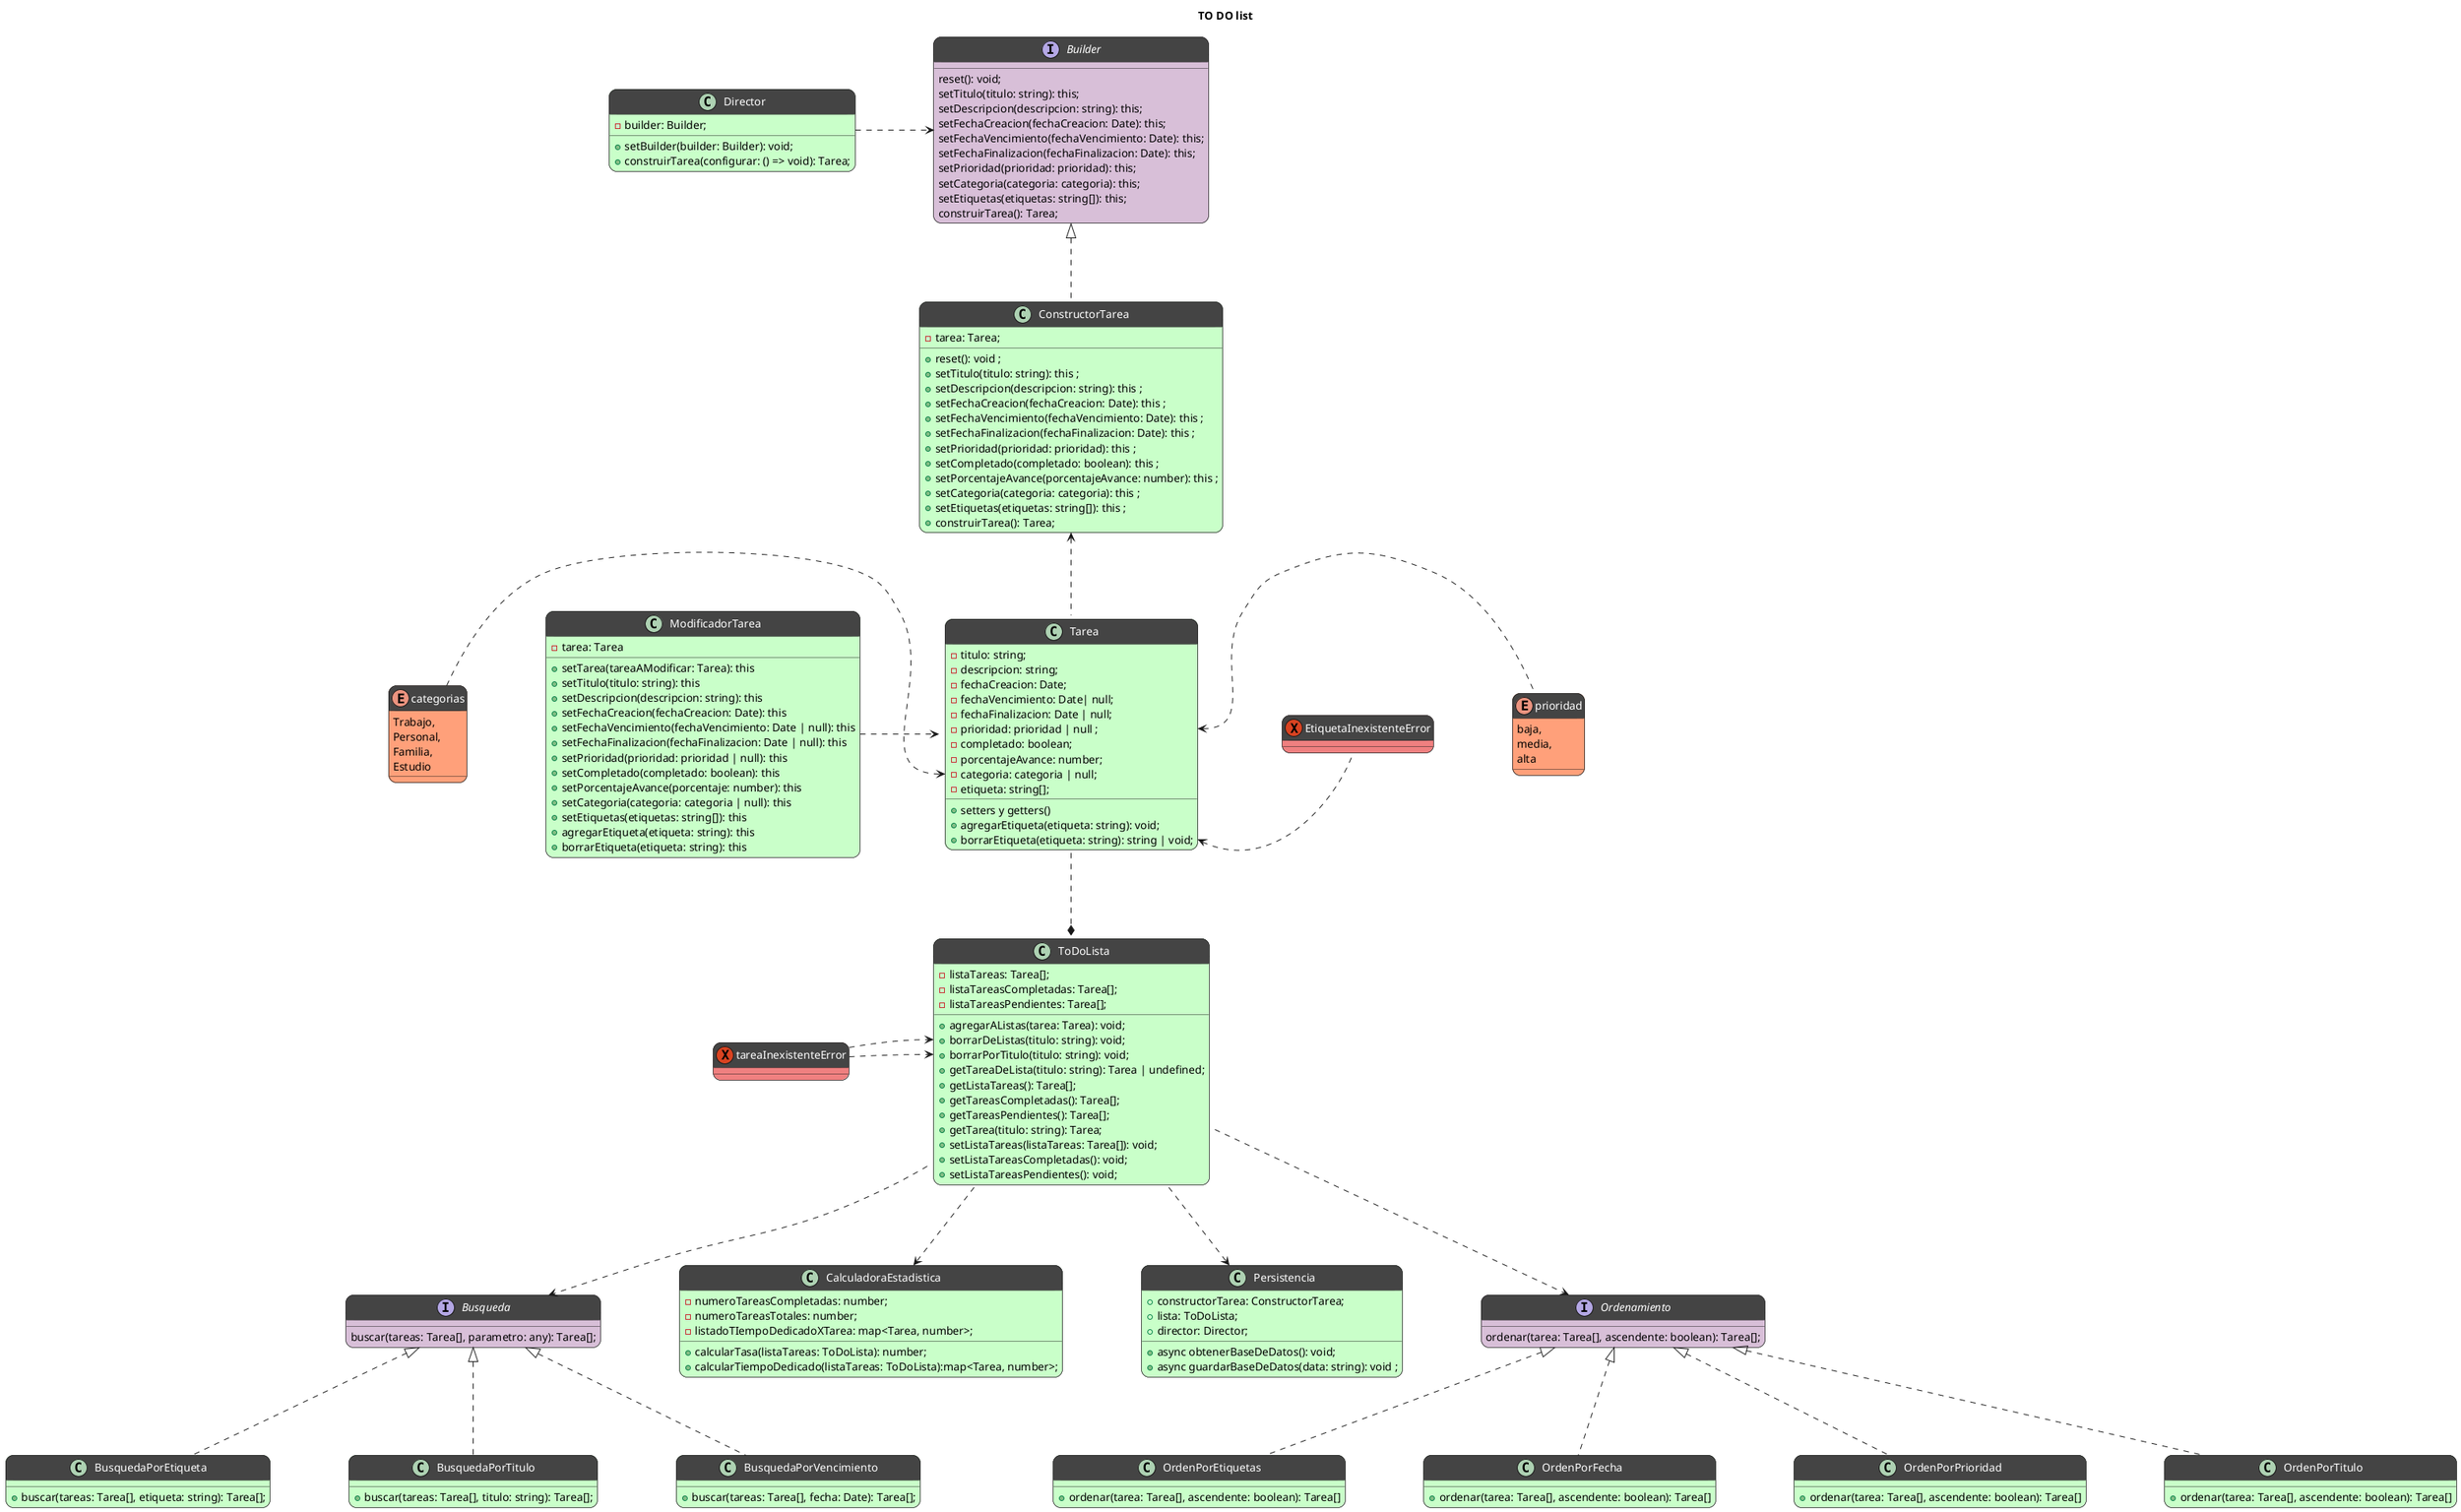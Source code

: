 @startuml diagrama clases
title TO DO list

interface Builder #Thistle;header:444 {
    reset(): void;
    setTitulo(titulo: string): this;
    setDescripcion(descripcion: string): this;
    setFechaCreacion(fechaCreacion: Date): this;
    setFechaVencimiento(fechaVencimiento: Date): this;
    setFechaFinalizacion(fechaFinalizacion: Date): this;
    setPrioridad(prioridad: prioridad): this;
    setCategoria(categoria: categoria): this;
    setEtiquetas(etiquetas: string[]): this;
    construirTarea(): Tarea;
}

class Tarea #TECHNOLOGY;header:444{
    - titulo: string;
    - descripcion: string;
    - fechaCreacion: Date;
    - fechaVencimiento: Date| null;
    - fechaFinalizacion: Date | null;
    - prioridad: prioridad | null ;
    - completado: boolean;
    - porcentajeAvance: number;
    - categoria: categoria | null;
    - etiqueta: string[];
    + setters y getters()
    + agregarEtiqueta(etiqueta: string): void;
    + borrarEtiqueta(etiqueta: string): string | void;
}

class ConstructorTarea #TECHNOLOGY;header:444 implements Builder {
    - tarea: Tarea;
    +reset(): void ;
    +setTitulo(titulo: string): this ;
    +setDescripcion(descripcion: string): this ;
    +setFechaCreacion(fechaCreacion: Date): this ;
    +setFechaVencimiento(fechaVencimiento: Date): this ;
    +setFechaFinalizacion(fechaFinalizacion: Date): this ;
    +setPrioridad(prioridad: prioridad): this ;
    +setCompletado(completado: boolean): this ;
    +setPorcentajeAvance(porcentajeAvance: number): this ;
    +setCategoria(categoria: categoria): this ;
    +setEtiquetas(etiquetas: string[]): this ;
    +construirTarea(): Tarea;
}

class Director #TECHNOLOGY;header:444 {
    - builder: Builder;
    + setBuilder(builder: Builder): void;
    + construirTarea(configurar: () => void): Tarea;
}

class ModificadorTarea #TECHNOLOGY;header:444{
    - tarea: Tarea
    + setTarea(tareaAModificar: Tarea): this
    + setTitulo(titulo: string): this
    + setDescripcion(descripcion: string): this
    + setFechaCreacion(fechaCreacion: Date): this
    + setFechaVencimiento(fechaVencimiento: Date | null): this
    + setFechaFinalizacion(fechaFinalizacion: Date | null): this
    + setPrioridad(prioridad: prioridad | null): this
    + setCompletado(completado: boolean): this
    + setPorcentajeAvance(porcentaje: number): this
    + setCategoria(categoria: categoria | null): this
    + setEtiquetas(etiquetas: string[]): this
    + agregarEtiqueta(etiqueta: string): this
    + borrarEtiqueta(etiqueta: string): this
}

enum prioridad #LightSalmon;header:444{
    baja,
    media,
    alta
}

enum categorias #LightSalmon;header:444{
    Trabajo,
    Personal,
    Familia,
    Estudio
}
class ToDoLista #TECHNOLOGY;header:444 {
    - listaTareas: Tarea[];
    - listaTareasCompletadas: Tarea[];
    - listaTareasPendientes: Tarea[];
    + agregarAListas(tarea: Tarea): void;
    + borrarDeListas(titulo: string): void;
    + borrarPorTitulo(titulo: string): void;
    + getTareaDeLista(titulo: string): Tarea | undefined;
    + getListaTareas(): Tarea[];
    + getTareasCompletadas(): Tarea[];
    + getTareasPendientes(): Tarea[];
    + getTarea(titulo: string): Tarea;
    + setListaTareas(listaTareas: Tarea[]): void;
    + setListaTareasCompletadas(): void;
    + setListaTareasPendientes(): void;
}

interface Busqueda #Thistle;header:444{
    buscar(tareas: Tarea[], parametro: any): Tarea[];
}

class BusquedaPorEtiqueta #TECHNOLOGY;header:444 implements Busqueda{
    + buscar(tareas: Tarea[], etiqueta: string): Tarea[];
}

class BusquedaPorTitulo #TECHNOLOGY;header:444 implements Busqueda{
    + buscar(tareas: Tarea[], titulo: string): Tarea[];
}


class BusquedaPorVencimiento #TECHNOLOGY;header:444 implements Busqueda{
    + buscar(tareas: Tarea[], fecha: Date): Tarea[];
}


class CalculadoraEstadistica #TECHNOLOGY;header:444 {
    - numeroTareasCompletadas: number;
    - numeroTareasTotales: number;
    - listadoTIempoDedicadoXTarea: map<Tarea, number>;
    + calcularTasa(listaTareas: ToDoLista): number;
    + calcularTiempoDedicado(listaTareas: ToDoLista):map<Tarea, number>;
}

class Persistencia #TECHNOLOGY;header:444 {
    + constructorTarea: ConstructorTarea;
    + lista: ToDoLista;
    + director: Director;
    + async obtenerBaseDeDatos(): void;
    + async guardarBaseDeDatos(data: string): void ;
}

interface Ordenamiento #Thistle;header:444{
    ordenar(tarea: Tarea[], ascendente: boolean): Tarea[];
}

class OrdenPorEtiquetas #TECHNOLOGY;header:444 implements Ordenamiento {
    + ordenar(tarea: Tarea[], ascendente: boolean): Tarea[]
}

class OrdenPorFecha #TECHNOLOGY;header:444 implements Ordenamiento{
    + ordenar(tarea: Tarea[], ascendente: boolean): Tarea[]
}

class OrdenPorPrioridad #TECHNOLOGY;header:444 implements Ordenamiento{
    + ordenar(tarea: Tarea[], ascendente: boolean): Tarea[]
}


class OrdenPorTitulo #TECHNOLOGY;header:444 implements Ordenamiento{
    + ordenar(tarea: Tarea[], ascendente: boolean): Tarea[]
}

exception tareaInexistenteError #LightCoral;header:444{}

exception EtiquetaInexistenteError #LightCoral;header:444{}



'relaciones
    skinparam ranksep 100
'cambia el largo de las flechas
    skinparam nodesep 100
'cambia la distancia entre los cuadrados
    categorias .r.> Tarea::categoria
    Tarea .u.> ConstructorTarea
    Tarea ..* ToDoLista
    prioridad .l.> Tarea::prioridad
    Tarea::borrarEtiqueta <.r. EtiquetaInexistenteError
    ToDoLista::borrarDeLista <.l. tareaInexistenteError
    ToDoLista::borrarPorTitulo <.l. tareaInexistenteError
    ToDoLista .d.> CalculadoraEstadistica
    ToDoLista .d.> Busqueda
    ToDoLista .d.> Ordenamiento
    ToDoLista .d.> Persistencia
    Director .r.> Builder
    ModificadorTarea .r.> Tarea
'notas
'diseño
        'colores de clases
            /'
            clase: #TECHNOLOGY;header:444
            clase: abstracta #LightCyan;header:444
            interfaz: #Thistle;header:444
            enums: #LightSalmon;header:444
            excepciones: #LightCoral;header:444
            '/
            skinparam roundcorner 20
        'cambia las esquinas de las clases para hacerlas mas redondeadas
            skinparam classFontColor automatic
        'cambia el color de fuente de todas las clases asi se ve en blanco sobre el fondo oscuro
    @enduml